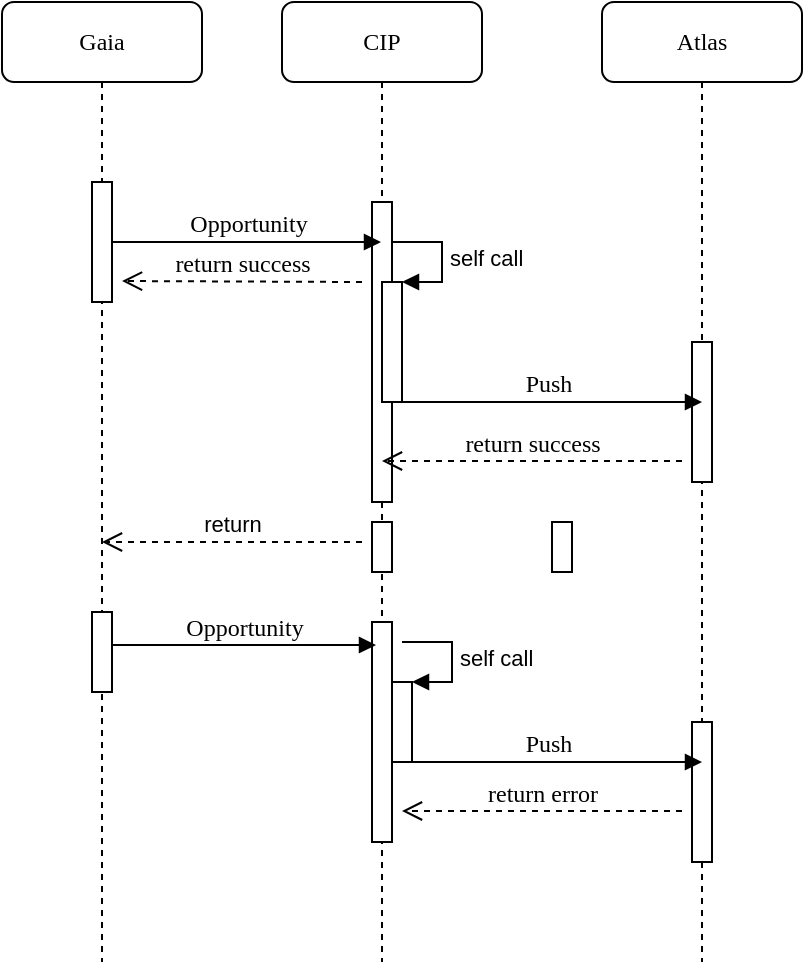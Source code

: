 <mxfile version="10.8.0" type="github"><diagram name="Page-1" id="13e1069c-82ec-6db2-03f1-153e76fe0fe0"><mxGraphModel dx="754" dy="386" grid="1" gridSize="10" guides="1" tooltips="1" connect="1" arrows="1" fold="1" page="1" pageScale="1" pageWidth="1100" pageHeight="850" background="#ffffff" math="0" shadow="0"><root><mxCell id="0"/><mxCell id="1" parent="0"/><mxCell id="7baba1c4bc27f4b0-2" value="CIP" style="shape=umlLifeline;perimeter=lifelinePerimeter;whiteSpace=wrap;html=1;container=1;collapsible=0;recursiveResize=0;outlineConnect=0;rounded=1;shadow=0;comic=0;labelBackgroundColor=none;strokeColor=#000000;strokeWidth=1;fillColor=#FFFFFF;fontFamily=Verdana;fontSize=12;fontColor=#000000;align=center;" parent="1" vertex="1"><mxGeometry x="240" y="80" width="100" height="480" as="geometry"/></mxCell><mxCell id="7baba1c4bc27f4b0-10" value="" style="html=1;points=[];perimeter=orthogonalPerimeter;rounded=0;shadow=0;comic=0;labelBackgroundColor=none;strokeColor=#000000;strokeWidth=1;fillColor=#FFFFFF;fontFamily=Verdana;fontSize=12;fontColor=#000000;align=center;" parent="7baba1c4bc27f4b0-2" vertex="1"><mxGeometry x="45" y="100" width="10" height="150" as="geometry"/></mxCell><mxCell id="h3rj_Jfbj5wUSvvP0vKX-10" value="" style="html=1;points=[];perimeter=orthogonalPerimeter;rounded=0;shadow=0;comic=0;labelBackgroundColor=none;strokeColor=#000000;strokeWidth=1;fillColor=#FFFFFF;fontFamily=Verdana;fontSize=12;fontColor=#000000;align=center;" parent="7baba1c4bc27f4b0-2" vertex="1"><mxGeometry x="45" y="310" width="10" height="110" as="geometry"/></mxCell><mxCell id="ze-Zow-VU7699FpMBkb--8" value="" style="html=1;points=[];perimeter=orthogonalPerimeter;" vertex="1" parent="7baba1c4bc27f4b0-2"><mxGeometry x="55" y="340" width="10" height="40" as="geometry"/></mxCell><mxCell id="ze-Zow-VU7699FpMBkb--9" value="self call" style="edgeStyle=orthogonalEdgeStyle;html=1;align=left;spacingLeft=2;endArrow=block;rounded=0;entryX=1;entryY=0;" edge="1" target="ze-Zow-VU7699FpMBkb--8" parent="7baba1c4bc27f4b0-2"><mxGeometry relative="1" as="geometry"><mxPoint x="60" y="320" as="sourcePoint"/><Array as="points"><mxPoint x="85" y="320"/></Array></mxGeometry></mxCell><mxCell id="ze-Zow-VU7699FpMBkb--15" value="" style="html=1;points=[];perimeter=orthogonalPerimeter;" vertex="1" parent="7baba1c4bc27f4b0-2"><mxGeometry x="45" y="260" width="10" height="25" as="geometry"/></mxCell><mxCell id="ze-Zow-VU7699FpMBkb--18" value="" style="html=1;points=[];perimeter=orthogonalPerimeter;" vertex="1" parent="7baba1c4bc27f4b0-2"><mxGeometry x="135" y="260" width="10" height="25" as="geometry"/></mxCell><mxCell id="7baba1c4bc27f4b0-3" value="Atlas" style="shape=umlLifeline;perimeter=lifelinePerimeter;whiteSpace=wrap;html=1;container=1;collapsible=0;recursiveResize=0;outlineConnect=0;rounded=1;shadow=0;comic=0;labelBackgroundColor=none;strokeColor=#000000;strokeWidth=1;fillColor=#FFFFFF;fontFamily=Verdana;fontSize=12;fontColor=#000000;align=center;" parent="1" vertex="1"><mxGeometry x="400" y="80" width="100" height="480" as="geometry"/></mxCell><mxCell id="7baba1c4bc27f4b0-13" value="" style="html=1;points=[];perimeter=orthogonalPerimeter;rounded=0;shadow=0;comic=0;labelBackgroundColor=none;strokeColor=#000000;strokeWidth=1;fillColor=#FFFFFF;fontFamily=Verdana;fontSize=12;fontColor=#000000;align=center;" parent="7baba1c4bc27f4b0-3" vertex="1"><mxGeometry x="45" y="170" width="10" height="70" as="geometry"/></mxCell><mxCell id="h3rj_Jfbj5wUSvvP0vKX-12" value="" style="html=1;points=[];perimeter=orthogonalPerimeter;rounded=0;shadow=0;comic=0;labelBackgroundColor=none;strokeColor=#000000;strokeWidth=1;fillColor=#FFFFFF;fontFamily=Verdana;fontSize=12;fontColor=#000000;align=center;" parent="7baba1c4bc27f4b0-3" vertex="1"><mxGeometry x="45" y="360" width="10" height="70" as="geometry"/></mxCell><mxCell id="7baba1c4bc27f4b0-8" value="Gaia" style="shape=umlLifeline;perimeter=lifelinePerimeter;whiteSpace=wrap;html=1;container=1;collapsible=0;recursiveResize=0;outlineConnect=0;rounded=1;shadow=0;comic=0;labelBackgroundColor=none;strokeColor=#000000;strokeWidth=1;fillColor=#FFFFFF;fontFamily=Verdana;fontSize=12;fontColor=#000000;align=center;" parent="1" vertex="1"><mxGeometry x="100" y="80" width="100" height="480" as="geometry"/></mxCell><mxCell id="7baba1c4bc27f4b0-9" value="" style="html=1;points=[];perimeter=orthogonalPerimeter;rounded=0;shadow=0;comic=0;labelBackgroundColor=none;strokeColor=#000000;strokeWidth=1;fillColor=#FFFFFF;fontFamily=Verdana;fontSize=12;fontColor=#000000;align=center;" parent="7baba1c4bc27f4b0-8" vertex="1"><mxGeometry x="45" y="90" width="10" height="60" as="geometry"/></mxCell><mxCell id="7baba1c4bc27f4b0-11" value="Opportunity" style="html=1;verticalAlign=bottom;endArrow=block;labelBackgroundColor=none;fontFamily=Verdana;fontSize=12;edgeStyle=elbowEdgeStyle;elbow=vertical;" parent="1" source="7baba1c4bc27f4b0-9" target="7baba1c4bc27f4b0-2" edge="1"><mxGeometry relative="1" as="geometry"><mxPoint x="220" y="190" as="sourcePoint"/><mxPoint x="270" y="190" as="targetPoint"/></mxGeometry></mxCell><mxCell id="h3rj_Jfbj5wUSvvP0vKX-7" value="Push" style="html=1;verticalAlign=bottom;endArrow=block;labelBackgroundColor=none;fontFamily=Verdana;fontSize=12;edgeStyle=elbowEdgeStyle;elbow=vertical;" parent="1" edge="1"><mxGeometry relative="1" as="geometry"><mxPoint x="295" y="280" as="sourcePoint"/><mxPoint x="450" y="280" as="targetPoint"/><Array as="points"><mxPoint x="360" y="280"/></Array></mxGeometry></mxCell><mxCell id="h3rj_Jfbj5wUSvvP0vKX-8" value="return success" style="html=1;verticalAlign=bottom;endArrow=open;dashed=1;endSize=8;labelBackgroundColor=none;fontFamily=Verdana;fontSize=12;edgeStyle=elbowEdgeStyle;elbow=vertical;" parent="1" edge="1"><mxGeometry relative="1" as="geometry"><mxPoint x="290" y="310" as="targetPoint"/><Array as="points"><mxPoint x="385" y="309.5"/><mxPoint x="415" y="309.5"/></Array><mxPoint x="440" y="309.5" as="sourcePoint"/></mxGeometry></mxCell><mxCell id="h3rj_Jfbj5wUSvvP0vKX-11" value="Opportunity" style="html=1;verticalAlign=bottom;endArrow=block;labelBackgroundColor=none;fontFamily=Verdana;fontSize=12;edgeStyle=elbowEdgeStyle;elbow=vertical;entryX=0.2;entryY=0.103;entryDx=0;entryDy=0;entryPerimeter=0;" parent="1" edge="1" target="h3rj_Jfbj5wUSvvP0vKX-10" source="h3rj_Jfbj5wUSvvP0vKX-9"><mxGeometry relative="1" as="geometry"><mxPoint x="150.5" y="384.5" as="sourcePoint"/><mxPoint x="290" y="385" as="targetPoint"/><Array as="points"/></mxGeometry></mxCell><mxCell id="h3rj_Jfbj5wUSvvP0vKX-13" value="Push" style="html=1;verticalAlign=bottom;endArrow=block;labelBackgroundColor=none;fontFamily=Verdana;fontSize=12;edgeStyle=elbowEdgeStyle;elbow=vertical;" parent="1" edge="1"><mxGeometry relative="1" as="geometry"><mxPoint x="295" y="460" as="sourcePoint"/><mxPoint x="450" y="460" as="targetPoint"/><Array as="points"><mxPoint x="370" y="460"/></Array></mxGeometry></mxCell><mxCell id="h3rj_Jfbj5wUSvvP0vKX-14" value="return error" style="html=1;verticalAlign=bottom;endArrow=open;dashed=1;endSize=8;labelBackgroundColor=none;fontFamily=Verdana;fontSize=12;edgeStyle=elbowEdgeStyle;elbow=vertical;" parent="1" edge="1"><mxGeometry relative="1" as="geometry"><mxPoint x="300" y="485" as="targetPoint"/><Array as="points"><mxPoint x="385" y="484.5"/><mxPoint x="415" y="484.5"/></Array><mxPoint x="440" y="484.5" as="sourcePoint"/></mxGeometry></mxCell><mxCell id="h3rj_Jfbj5wUSvvP0vKX-16" value="return success" style="html=1;verticalAlign=bottom;endArrow=open;dashed=1;endSize=8;labelBackgroundColor=none;fontFamily=Verdana;fontSize=12;edgeStyle=elbowEdgeStyle;elbow=vertical;" parent="1" edge="1"><mxGeometry relative="1" as="geometry"><mxPoint x="160" y="220" as="targetPoint"/><Array as="points"><mxPoint x="240" y="219.5"/><mxPoint x="270" y="219.5"/></Array><mxPoint x="280" y="220" as="sourcePoint"/></mxGeometry></mxCell><mxCell id="ze-Zow-VU7699FpMBkb--6" value="" style="html=1;points=[];perimeter=orthogonalPerimeter;" vertex="1" parent="1"><mxGeometry x="290" y="220" width="10" height="60" as="geometry"/></mxCell><mxCell id="ze-Zow-VU7699FpMBkb--7" value="self call" style="edgeStyle=orthogonalEdgeStyle;html=1;align=left;spacingLeft=2;endArrow=block;rounded=0;entryX=1;entryY=0;" edge="1" target="ze-Zow-VU7699FpMBkb--6" parent="1"><mxGeometry relative="1" as="geometry"><mxPoint x="295" y="200" as="sourcePoint"/><Array as="points"><mxPoint x="320" y="200"/></Array></mxGeometry></mxCell><mxCell id="h3rj_Jfbj5wUSvvP0vKX-9" value="" style="html=1;points=[];perimeter=orthogonalPerimeter;rounded=0;shadow=0;comic=0;labelBackgroundColor=none;strokeColor=#000000;strokeWidth=1;fillColor=#FFFFFF;fontFamily=Verdana;fontSize=12;fontColor=#000000;align=center;" parent="1" vertex="1"><mxGeometry x="145" y="385" width="10" height="40" as="geometry"/></mxCell><mxCell id="ze-Zow-VU7699FpMBkb--23" value="return" style="html=1;verticalAlign=bottom;endArrow=open;dashed=1;endSize=8;" edge="1" parent="1" target="7baba1c4bc27f4b0-8"><mxGeometry relative="1" as="geometry"><mxPoint x="280" y="350" as="sourcePoint"/><mxPoint x="200" y="350" as="targetPoint"/></mxGeometry></mxCell></root></mxGraphModel></diagram></mxfile>